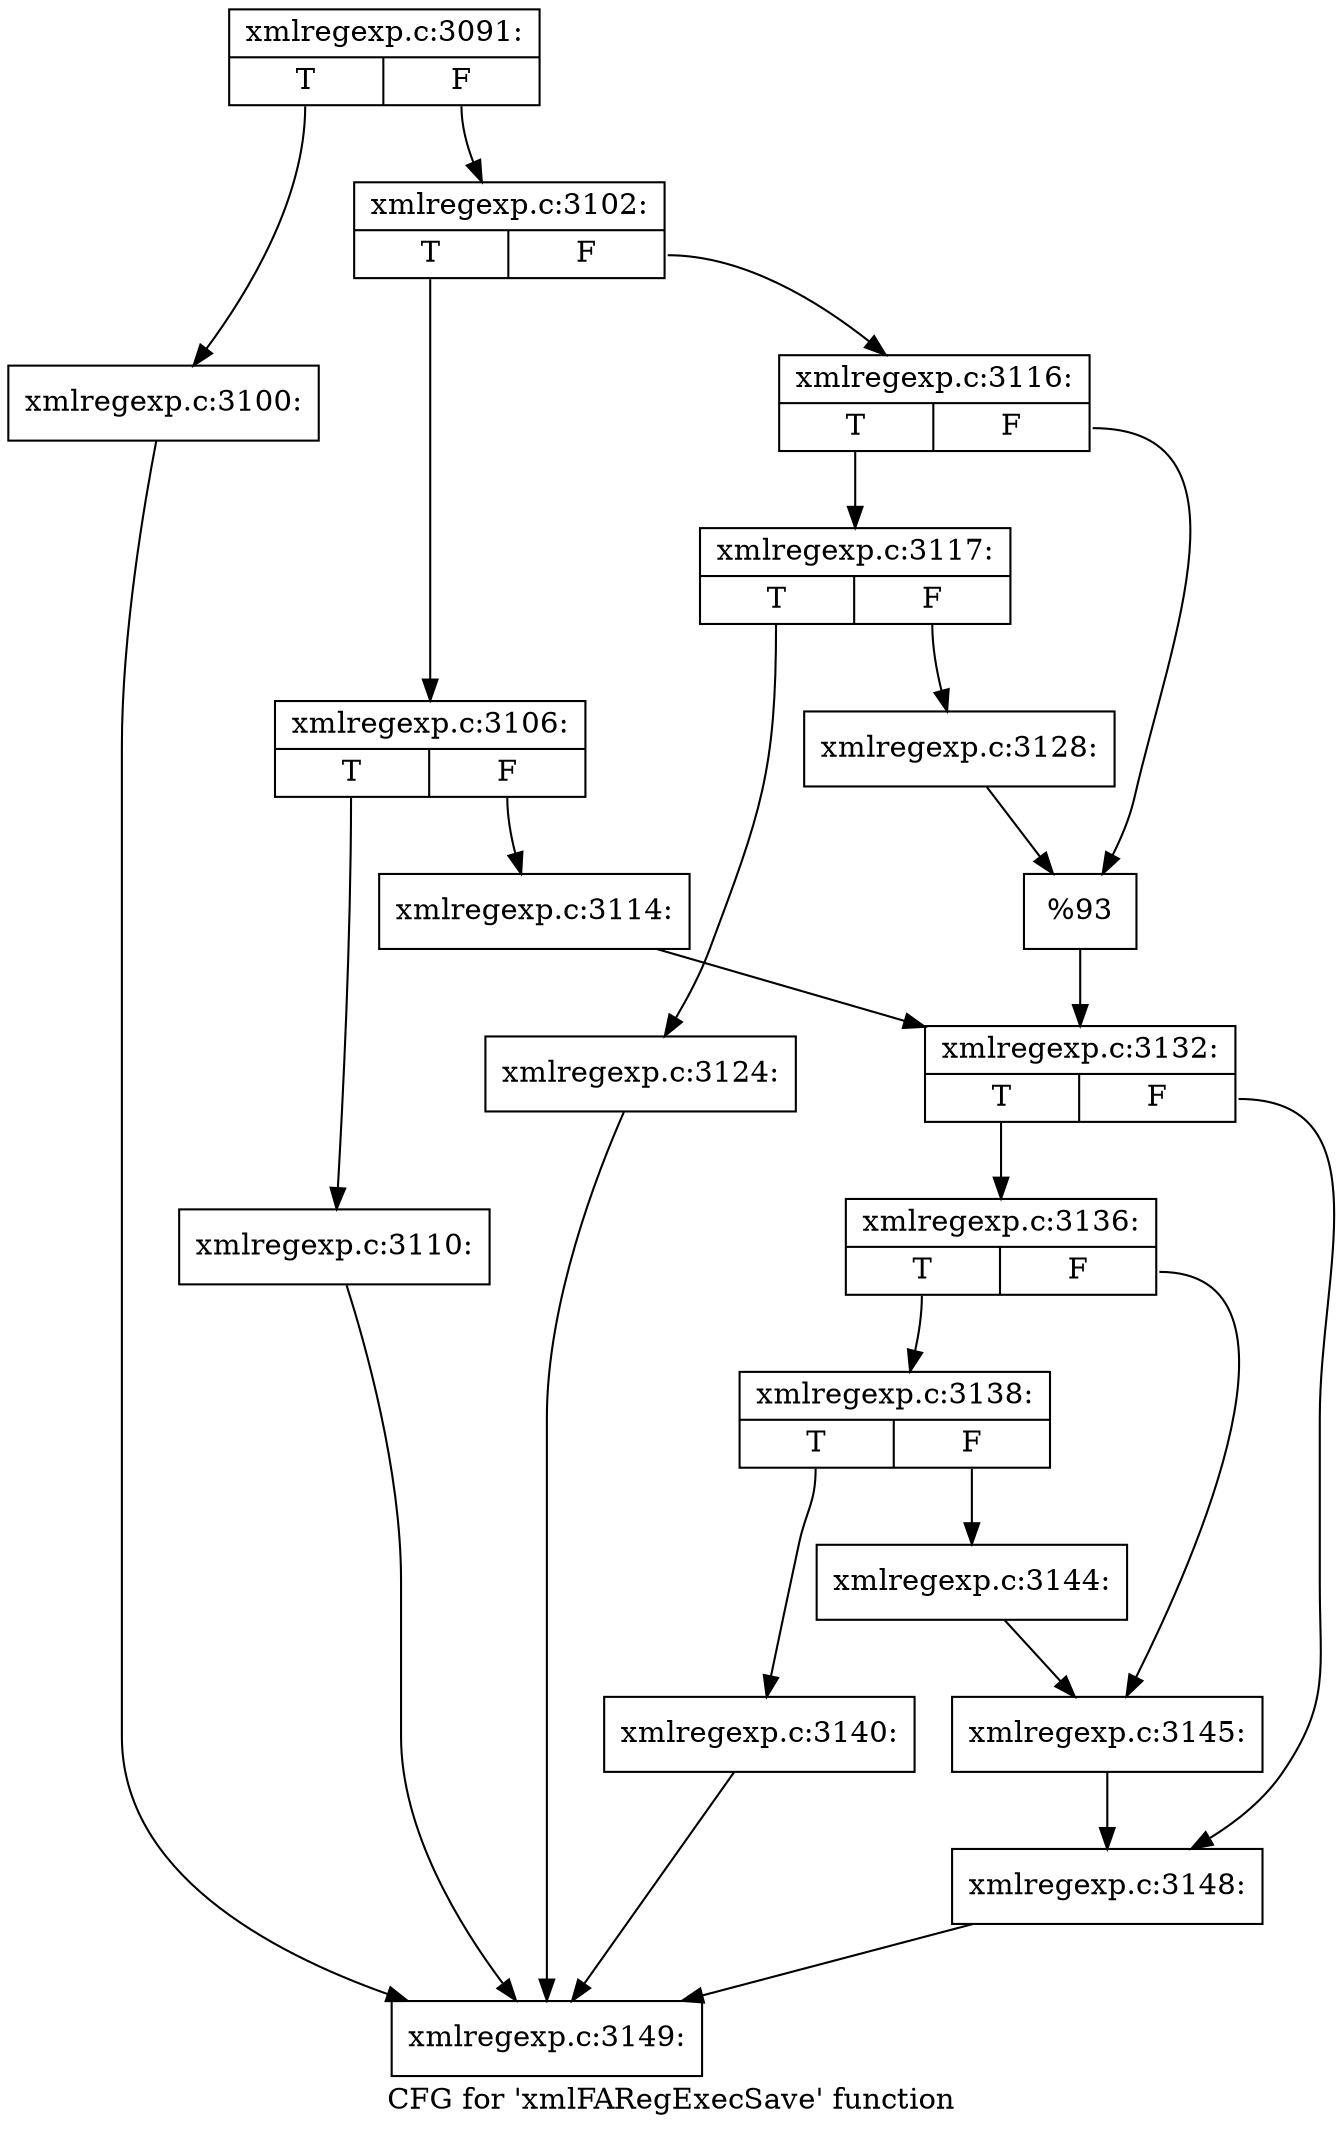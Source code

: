 digraph "CFG for 'xmlFARegExecSave' function" {
	label="CFG for 'xmlFARegExecSave' function";

	Node0x4238a60 [shape=record,label="{xmlregexp.c:3091:|{<s0>T|<s1>F}}"];
	Node0x4238a60:s0 -> Node0x42338c0;
	Node0x4238a60:s1 -> Node0x4233910;
	Node0x42338c0 [shape=record,label="{xmlregexp.c:3100:}"];
	Node0x42338c0 -> Node0x4239c20;
	Node0x4233910 [shape=record,label="{xmlregexp.c:3102:|{<s0>T|<s1>F}}"];
	Node0x4233910:s0 -> Node0x423a060;
	Node0x4233910:s1 -> Node0x423a100;
	Node0x423a060 [shape=record,label="{xmlregexp.c:3106:|{<s0>T|<s1>F}}"];
	Node0x423a060:s0 -> Node0x423aed0;
	Node0x423a060:s1 -> Node0x423af20;
	Node0x423aed0 [shape=record,label="{xmlregexp.c:3110:}"];
	Node0x423aed0 -> Node0x4239c20;
	Node0x423af20 [shape=record,label="{xmlregexp.c:3114:}"];
	Node0x423af20 -> Node0x423a0b0;
	Node0x423a100 [shape=record,label="{xmlregexp.c:3116:|{<s0>T|<s1>F}}"];
	Node0x423a100:s0 -> Node0x423c0e0;
	Node0x423a100:s1 -> Node0x423c130;
	Node0x423c0e0 [shape=record,label="{xmlregexp.c:3117:|{<s0>T|<s1>F}}"];
	Node0x423c0e0:s0 -> Node0x423da10;
	Node0x423c0e0:s1 -> Node0x423da60;
	Node0x423da10 [shape=record,label="{xmlregexp.c:3124:}"];
	Node0x423da10 -> Node0x4239c20;
	Node0x423da60 [shape=record,label="{xmlregexp.c:3128:}"];
	Node0x423da60 -> Node0x423c130;
	Node0x423c130 [shape=record,label="{%93}"];
	Node0x423c130 -> Node0x423a0b0;
	Node0x423a0b0 [shape=record,label="{xmlregexp.c:3132:|{<s0>T|<s1>F}}"];
	Node0x423a0b0:s0 -> Node0x4240a40;
	Node0x423a0b0:s1 -> Node0x4240a90;
	Node0x4240a40 [shape=record,label="{xmlregexp.c:3136:|{<s0>T|<s1>F}}"];
	Node0x4240a40:s0 -> Node0x42410b0;
	Node0x4240a40:s1 -> Node0x4241100;
	Node0x42410b0 [shape=record,label="{xmlregexp.c:3138:|{<s0>T|<s1>F}}"];
	Node0x42410b0:s0 -> Node0x42424e0;
	Node0x42410b0:s1 -> Node0x4242530;
	Node0x42424e0 [shape=record,label="{xmlregexp.c:3140:}"];
	Node0x42424e0 -> Node0x4239c20;
	Node0x4242530 [shape=record,label="{xmlregexp.c:3144:}"];
	Node0x4242530 -> Node0x4241100;
	Node0x4241100 [shape=record,label="{xmlregexp.c:3145:}"];
	Node0x4241100 -> Node0x4240a90;
	Node0x4240a90 [shape=record,label="{xmlregexp.c:3148:}"];
	Node0x4240a90 -> Node0x4239c20;
	Node0x4239c20 [shape=record,label="{xmlregexp.c:3149:}"];
}
